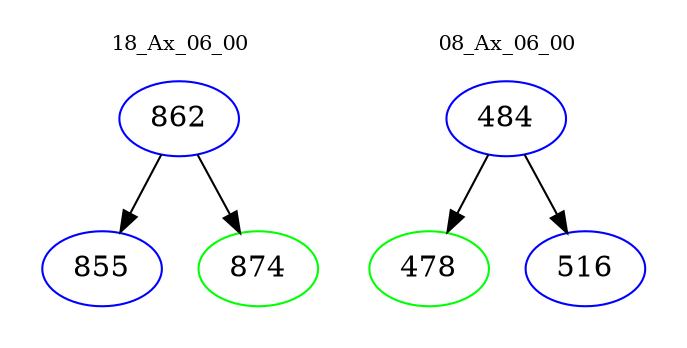 digraph{
subgraph cluster_0 {
color = white
label = "18_Ax_06_00";
fontsize=10;
T0_862 [label="862", color="blue"]
T0_862 -> T0_855 [color="black"]
T0_855 [label="855", color="blue"]
T0_862 -> T0_874 [color="black"]
T0_874 [label="874", color="green"]
}
subgraph cluster_1 {
color = white
label = "08_Ax_06_00";
fontsize=10;
T1_484 [label="484", color="blue"]
T1_484 -> T1_478 [color="black"]
T1_478 [label="478", color="green"]
T1_484 -> T1_516 [color="black"]
T1_516 [label="516", color="blue"]
}
}
